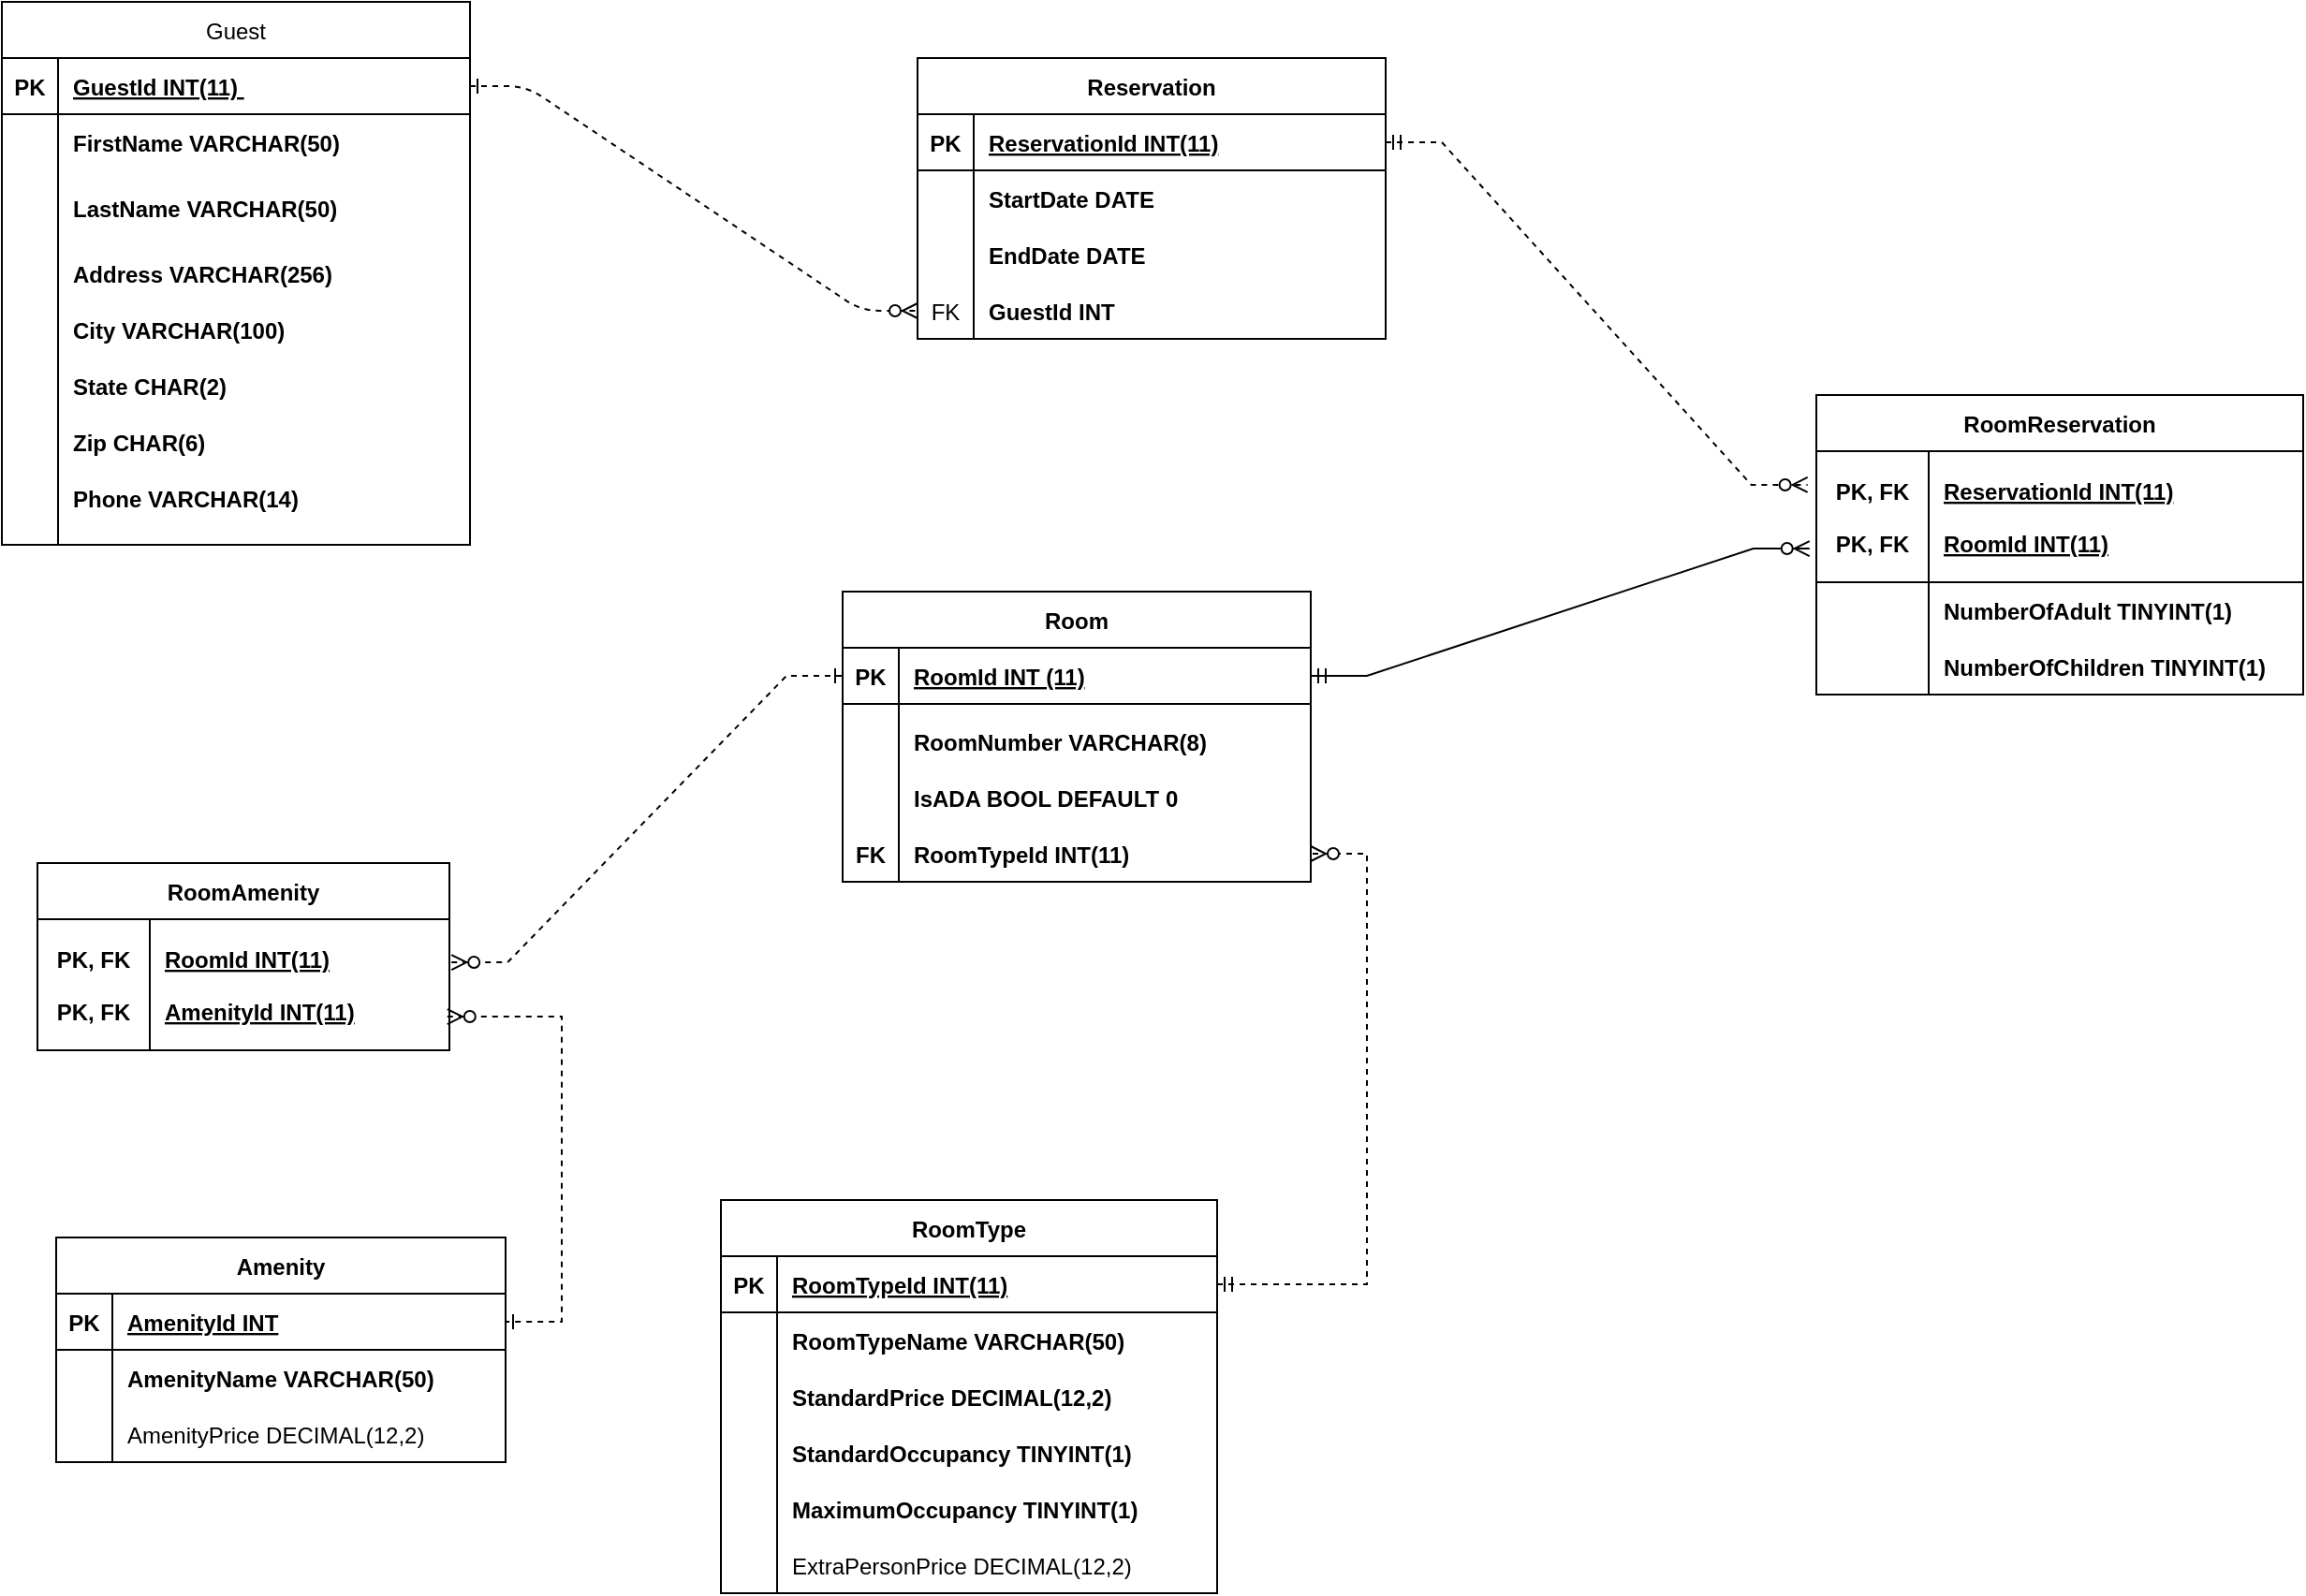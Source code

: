 <mxfile version="20.2.7" type="device"><diagram id="R2lEEEUBdFMjLlhIrx00" name="Page-1"><mxGraphModel dx="526" dy="492" grid="1" gridSize="10" guides="1" tooltips="1" connect="1" arrows="1" fold="1" page="1" pageScale="1" pageWidth="850" pageHeight="1100" math="0" shadow="0" extFonts="Permanent Marker^https://fonts.googleapis.com/css?family=Permanent+Marker"><root><mxCell id="0"/><mxCell id="1" parent="0"/><mxCell id="C-vyLk0tnHw3VtMMgP7b-1" value="" style="edgeStyle=entityRelationEdgeStyle;endArrow=ERzeroToMany;startArrow=ERone;endFill=1;startFill=0;dashed=1;" parent="1" source="C-vyLk0tnHw3VtMMgP7b-24" target="C-vyLk0tnHw3VtMMgP7b-6" edge="1"><mxGeometry width="100" height="100" relative="1" as="geometry"><mxPoint x="340" y="720" as="sourcePoint"/><mxPoint x="440" y="620" as="targetPoint"/></mxGeometry></mxCell><mxCell id="C-vyLk0tnHw3VtMMgP7b-2" value="Reservation" style="shape=table;startSize=30;container=1;collapsible=1;childLayout=tableLayout;fixedRows=1;rowLines=0;fontStyle=1;align=center;resizeLast=1;" parent="1" vertex="1"><mxGeometry x="530" y="80" width="250" height="150" as="geometry"/></mxCell><mxCell id="C-vyLk0tnHw3VtMMgP7b-3" value="" style="shape=partialRectangle;collapsible=0;dropTarget=0;pointerEvents=0;fillColor=none;points=[[0,0.5],[1,0.5]];portConstraint=eastwest;top=0;left=0;right=0;bottom=1;" parent="C-vyLk0tnHw3VtMMgP7b-2" vertex="1"><mxGeometry y="30" width="250" height="30" as="geometry"/></mxCell><mxCell id="C-vyLk0tnHw3VtMMgP7b-4" value="PK" style="shape=partialRectangle;overflow=hidden;connectable=0;fillColor=none;top=0;left=0;bottom=0;right=0;fontStyle=1;" parent="C-vyLk0tnHw3VtMMgP7b-3" vertex="1"><mxGeometry width="30" height="30" as="geometry"><mxRectangle width="30" height="30" as="alternateBounds"/></mxGeometry></mxCell><mxCell id="C-vyLk0tnHw3VtMMgP7b-5" value="ReservationId INT(11)" style="shape=partialRectangle;overflow=hidden;connectable=0;fillColor=none;top=0;left=0;bottom=0;right=0;align=left;spacingLeft=6;fontStyle=5;" parent="C-vyLk0tnHw3VtMMgP7b-3" vertex="1"><mxGeometry x="30" width="220" height="30" as="geometry"><mxRectangle width="220" height="30" as="alternateBounds"/></mxGeometry></mxCell><mxCell id="SpTqqyoofC7Fzqk1Qt4A-102" value="" style="shape=partialRectangle;collapsible=0;dropTarget=0;pointerEvents=0;fillColor=none;points=[[0,0.5],[1,0.5]];portConstraint=eastwest;top=0;left=0;right=0;bottom=0;" parent="C-vyLk0tnHw3VtMMgP7b-2" vertex="1"><mxGeometry y="60" width="250" height="30" as="geometry"/></mxCell><mxCell id="SpTqqyoofC7Fzqk1Qt4A-103" value="" style="shape=partialRectangle;overflow=hidden;connectable=0;fillColor=none;top=0;left=0;bottom=0;right=0;" parent="SpTqqyoofC7Fzqk1Qt4A-102" vertex="1"><mxGeometry width="30" height="30" as="geometry"><mxRectangle width="30" height="30" as="alternateBounds"/></mxGeometry></mxCell><mxCell id="SpTqqyoofC7Fzqk1Qt4A-104" value="StartDate DATE" style="shape=partialRectangle;overflow=hidden;connectable=0;fillColor=none;top=0;left=0;bottom=0;right=0;align=left;spacingLeft=6;fontStyle=1" parent="SpTqqyoofC7Fzqk1Qt4A-102" vertex="1"><mxGeometry x="30" width="220" height="30" as="geometry"><mxRectangle width="220" height="30" as="alternateBounds"/></mxGeometry></mxCell><mxCell id="SpTqqyoofC7Fzqk1Qt4A-105" value="" style="shape=partialRectangle;collapsible=0;dropTarget=0;pointerEvents=0;fillColor=none;points=[[0,0.5],[1,0.5]];portConstraint=eastwest;top=0;left=0;right=0;bottom=0;" parent="C-vyLk0tnHw3VtMMgP7b-2" vertex="1"><mxGeometry y="90" width="250" height="30" as="geometry"/></mxCell><mxCell id="SpTqqyoofC7Fzqk1Qt4A-106" value="" style="shape=partialRectangle;overflow=hidden;connectable=0;fillColor=none;top=0;left=0;bottom=0;right=0;" parent="SpTqqyoofC7Fzqk1Qt4A-105" vertex="1"><mxGeometry width="30" height="30" as="geometry"><mxRectangle width="30" height="30" as="alternateBounds"/></mxGeometry></mxCell><mxCell id="SpTqqyoofC7Fzqk1Qt4A-107" value="EndDate DATE" style="shape=partialRectangle;overflow=hidden;connectable=0;fillColor=none;top=0;left=0;bottom=0;right=0;align=left;spacingLeft=6;fontStyle=1" parent="SpTqqyoofC7Fzqk1Qt4A-105" vertex="1"><mxGeometry x="30" width="220" height="30" as="geometry"><mxRectangle width="220" height="30" as="alternateBounds"/></mxGeometry></mxCell><mxCell id="C-vyLk0tnHw3VtMMgP7b-6" value="" style="shape=partialRectangle;collapsible=0;dropTarget=0;pointerEvents=0;fillColor=none;points=[[0,0.5],[1,0.5]];portConstraint=eastwest;top=0;left=0;right=0;bottom=0;" parent="C-vyLk0tnHw3VtMMgP7b-2" vertex="1"><mxGeometry y="120" width="250" height="30" as="geometry"/></mxCell><mxCell id="C-vyLk0tnHw3VtMMgP7b-7" value="FK" style="shape=partialRectangle;overflow=hidden;connectable=0;fillColor=none;top=0;left=0;bottom=0;right=0;" parent="C-vyLk0tnHw3VtMMgP7b-6" vertex="1"><mxGeometry width="30" height="30" as="geometry"><mxRectangle width="30" height="30" as="alternateBounds"/></mxGeometry></mxCell><mxCell id="C-vyLk0tnHw3VtMMgP7b-8" value="GuestId INT" style="shape=partialRectangle;overflow=hidden;connectable=0;fillColor=none;top=0;left=0;bottom=0;right=0;align=left;spacingLeft=6;fontStyle=1" parent="C-vyLk0tnHw3VtMMgP7b-6" vertex="1"><mxGeometry x="30" width="220" height="30" as="geometry"><mxRectangle width="220" height="30" as="alternateBounds"/></mxGeometry></mxCell><mxCell id="C-vyLk0tnHw3VtMMgP7b-13" value="Room" style="shape=table;startSize=30;container=1;collapsible=1;childLayout=tableLayout;fixedRows=1;rowLines=0;fontStyle=1;align=center;resizeLast=1;" parent="1" vertex="1"><mxGeometry x="490" y="365" width="250" height="155" as="geometry"/></mxCell><mxCell id="C-vyLk0tnHw3VtMMgP7b-17" value="" style="shape=partialRectangle;collapsible=0;dropTarget=0;pointerEvents=0;fillColor=none;points=[[0,0.5],[1,0.5]];portConstraint=eastwest;top=0;left=0;right=0;bottom=0;" parent="C-vyLk0tnHw3VtMMgP7b-13" vertex="1"><mxGeometry y="30" width="250" height="30" as="geometry"/></mxCell><mxCell id="C-vyLk0tnHw3VtMMgP7b-18" value="" style="shape=partialRectangle;overflow=hidden;connectable=0;fillColor=none;top=0;left=0;bottom=0;right=0;" parent="C-vyLk0tnHw3VtMMgP7b-17" vertex="1"><mxGeometry width="30" height="30" as="geometry"><mxRectangle width="30" height="30" as="alternateBounds"/></mxGeometry></mxCell><mxCell id="C-vyLk0tnHw3VtMMgP7b-19" value="" style="shape=partialRectangle;overflow=hidden;connectable=0;fillColor=none;top=0;left=0;bottom=0;right=0;align=left;spacingLeft=6;fontStyle=1" parent="C-vyLk0tnHw3VtMMgP7b-17" vertex="1"><mxGeometry x="30" width="220" height="30" as="geometry"><mxRectangle width="220" height="30" as="alternateBounds"/></mxGeometry></mxCell><mxCell id="SpTqqyoofC7Fzqk1Qt4A-140" value="" style="shape=partialRectangle;collapsible=0;dropTarget=0;pointerEvents=0;fillColor=none;points=[[0,0.5],[1,0.5]];portConstraint=eastwest;top=0;left=0;right=0;bottom=0;" parent="C-vyLk0tnHw3VtMMgP7b-13" vertex="1"><mxGeometry y="60" width="250" height="40" as="geometry"/></mxCell><mxCell id="SpTqqyoofC7Fzqk1Qt4A-141" value="" style="shape=partialRectangle;overflow=hidden;connectable=0;fillColor=none;top=0;left=0;bottom=0;right=0;" parent="SpTqqyoofC7Fzqk1Qt4A-140" vertex="1"><mxGeometry width="30" height="40" as="geometry"><mxRectangle width="30" height="40" as="alternateBounds"/></mxGeometry></mxCell><mxCell id="SpTqqyoofC7Fzqk1Qt4A-142" value="RoomNumber VARCHAR(8)" style="shape=partialRectangle;overflow=hidden;connectable=0;fillColor=none;top=0;left=0;bottom=0;right=0;align=left;spacingLeft=6;fontStyle=1" parent="SpTqqyoofC7Fzqk1Qt4A-140" vertex="1"><mxGeometry x="30" width="220" height="40" as="geometry"><mxRectangle width="220" height="40" as="alternateBounds"/></mxGeometry></mxCell><mxCell id="C-vyLk0tnHw3VtMMgP7b-23" value="Guest" style="shape=table;startSize=30;container=1;collapsible=1;childLayout=tableLayout;fixedRows=1;rowLines=0;fontStyle=0;align=center;resizeLast=1;" parent="1" vertex="1"><mxGeometry x="41" y="50" width="250" height="290" as="geometry"/></mxCell><mxCell id="C-vyLk0tnHw3VtMMgP7b-24" value="" style="shape=partialRectangle;collapsible=0;dropTarget=0;pointerEvents=0;fillColor=none;points=[[0,0.5],[1,0.5]];portConstraint=eastwest;top=0;left=0;right=0;bottom=1;" parent="C-vyLk0tnHw3VtMMgP7b-23" vertex="1"><mxGeometry y="30" width="250" height="30" as="geometry"/></mxCell><mxCell id="C-vyLk0tnHw3VtMMgP7b-25" value="PK" style="shape=partialRectangle;overflow=hidden;connectable=0;fillColor=none;top=0;left=0;bottom=0;right=0;fontStyle=1;" parent="C-vyLk0tnHw3VtMMgP7b-24" vertex="1"><mxGeometry width="30" height="30" as="geometry"><mxRectangle width="30" height="30" as="alternateBounds"/></mxGeometry></mxCell><mxCell id="C-vyLk0tnHw3VtMMgP7b-26" value="GuestId INT(11) " style="shape=partialRectangle;overflow=hidden;connectable=0;fillColor=none;top=0;left=0;bottom=0;right=0;align=left;spacingLeft=6;fontStyle=5;" parent="C-vyLk0tnHw3VtMMgP7b-24" vertex="1"><mxGeometry x="30" width="220" height="30" as="geometry"><mxRectangle width="220" height="30" as="alternateBounds"/></mxGeometry></mxCell><mxCell id="C-vyLk0tnHw3VtMMgP7b-27" value="" style="shape=partialRectangle;collapsible=0;dropTarget=0;pointerEvents=0;fillColor=none;points=[[0,0.5],[1,0.5]];portConstraint=eastwest;top=0;left=0;right=0;bottom=0;" parent="C-vyLk0tnHw3VtMMgP7b-23" vertex="1"><mxGeometry y="60" width="250" height="30" as="geometry"/></mxCell><mxCell id="C-vyLk0tnHw3VtMMgP7b-28" value="" style="shape=partialRectangle;overflow=hidden;connectable=0;fillColor=none;top=0;left=0;bottom=0;right=0;" parent="C-vyLk0tnHw3VtMMgP7b-27" vertex="1"><mxGeometry width="30" height="30" as="geometry"><mxRectangle width="30" height="30" as="alternateBounds"/></mxGeometry></mxCell><mxCell id="C-vyLk0tnHw3VtMMgP7b-29" value="FirstName VARCHAR(50)" style="shape=partialRectangle;overflow=hidden;connectable=0;fillColor=none;top=0;left=0;bottom=0;right=0;align=left;spacingLeft=6;fontStyle=1" parent="C-vyLk0tnHw3VtMMgP7b-27" vertex="1"><mxGeometry x="30" width="220" height="30" as="geometry"><mxRectangle width="220" height="30" as="alternateBounds"/></mxGeometry></mxCell><mxCell id="SpTqqyoofC7Fzqk1Qt4A-6" value="" style="shape=partialRectangle;collapsible=0;dropTarget=0;pointerEvents=0;fillColor=none;points=[[0,0.5],[1,0.5]];portConstraint=eastwest;top=0;left=0;right=0;bottom=0;" parent="C-vyLk0tnHw3VtMMgP7b-23" vertex="1"><mxGeometry y="90" width="250" height="40" as="geometry"/></mxCell><mxCell id="SpTqqyoofC7Fzqk1Qt4A-7" value="" style="shape=partialRectangle;overflow=hidden;connectable=0;fillColor=none;top=0;left=0;bottom=0;right=0;" parent="SpTqqyoofC7Fzqk1Qt4A-6" vertex="1"><mxGeometry width="30" height="40" as="geometry"><mxRectangle width="30" height="40" as="alternateBounds"/></mxGeometry></mxCell><mxCell id="SpTqqyoofC7Fzqk1Qt4A-8" value="LastName VARCHAR(50)" style="shape=partialRectangle;overflow=hidden;connectable=0;fillColor=none;top=0;left=0;bottom=0;right=0;align=left;spacingLeft=6;fontStyle=1" parent="SpTqqyoofC7Fzqk1Qt4A-6" vertex="1"><mxGeometry x="30" width="220" height="40" as="geometry"><mxRectangle width="220" height="40" as="alternateBounds"/></mxGeometry></mxCell><mxCell id="SpTqqyoofC7Fzqk1Qt4A-12" value="" style="shape=partialRectangle;collapsible=0;dropTarget=0;pointerEvents=0;fillColor=none;points=[[0,0.5],[1,0.5]];portConstraint=eastwest;top=0;left=0;right=0;bottom=0;" parent="C-vyLk0tnHw3VtMMgP7b-23" vertex="1"><mxGeometry y="130" width="250" height="30" as="geometry"/></mxCell><mxCell id="SpTqqyoofC7Fzqk1Qt4A-13" value="" style="shape=partialRectangle;overflow=hidden;connectable=0;fillColor=none;top=0;left=0;bottom=0;right=0;" parent="SpTqqyoofC7Fzqk1Qt4A-12" vertex="1"><mxGeometry width="30" height="30" as="geometry"><mxRectangle width="30" height="30" as="alternateBounds"/></mxGeometry></mxCell><mxCell id="SpTqqyoofC7Fzqk1Qt4A-14" value="Address VARCHAR(256)" style="shape=partialRectangle;overflow=hidden;connectable=0;fillColor=none;top=0;left=0;bottom=0;right=0;align=left;spacingLeft=6;fontStyle=1" parent="SpTqqyoofC7Fzqk1Qt4A-12" vertex="1"><mxGeometry x="30" width="220" height="30" as="geometry"><mxRectangle width="220" height="30" as="alternateBounds"/></mxGeometry></mxCell><mxCell id="SpTqqyoofC7Fzqk1Qt4A-9" value="" style="shape=partialRectangle;collapsible=0;dropTarget=0;pointerEvents=0;fillColor=none;points=[[0,0.5],[1,0.5]];portConstraint=eastwest;top=0;left=0;right=0;bottom=0;" parent="C-vyLk0tnHw3VtMMgP7b-23" vertex="1"><mxGeometry y="160" width="250" height="30" as="geometry"/></mxCell><mxCell id="SpTqqyoofC7Fzqk1Qt4A-10" value="" style="shape=partialRectangle;overflow=hidden;connectable=0;fillColor=none;top=0;left=0;bottom=0;right=0;" parent="SpTqqyoofC7Fzqk1Qt4A-9" vertex="1"><mxGeometry width="30" height="30" as="geometry"><mxRectangle width="30" height="30" as="alternateBounds"/></mxGeometry></mxCell><mxCell id="SpTqqyoofC7Fzqk1Qt4A-11" value="City VARCHAR(100)" style="shape=partialRectangle;overflow=hidden;connectable=0;fillColor=none;top=0;left=0;bottom=0;right=0;align=left;spacingLeft=6;fontStyle=1" parent="SpTqqyoofC7Fzqk1Qt4A-9" vertex="1"><mxGeometry x="30" width="220" height="30" as="geometry"><mxRectangle width="220" height="30" as="alternateBounds"/></mxGeometry></mxCell><mxCell id="SpTqqyoofC7Fzqk1Qt4A-15" value="" style="shape=partialRectangle;collapsible=0;dropTarget=0;pointerEvents=0;fillColor=none;points=[[0,0.5],[1,0.5]];portConstraint=eastwest;top=0;left=0;right=0;bottom=0;" parent="C-vyLk0tnHw3VtMMgP7b-23" vertex="1"><mxGeometry y="190" width="250" height="30" as="geometry"/></mxCell><mxCell id="SpTqqyoofC7Fzqk1Qt4A-16" value="" style="shape=partialRectangle;overflow=hidden;connectable=0;fillColor=none;top=0;left=0;bottom=0;right=0;" parent="SpTqqyoofC7Fzqk1Qt4A-15" vertex="1"><mxGeometry width="30" height="30" as="geometry"><mxRectangle width="30" height="30" as="alternateBounds"/></mxGeometry></mxCell><mxCell id="SpTqqyoofC7Fzqk1Qt4A-17" value="State CHAR(2)" style="shape=partialRectangle;overflow=hidden;connectable=0;fillColor=none;top=0;left=0;bottom=0;right=0;align=left;spacingLeft=6;fontStyle=1" parent="SpTqqyoofC7Fzqk1Qt4A-15" vertex="1"><mxGeometry x="30" width="220" height="30" as="geometry"><mxRectangle width="220" height="30" as="alternateBounds"/></mxGeometry></mxCell><mxCell id="SpTqqyoofC7Fzqk1Qt4A-18" value="" style="shape=partialRectangle;collapsible=0;dropTarget=0;pointerEvents=0;fillColor=none;points=[[0,0.5],[1,0.5]];portConstraint=eastwest;top=0;left=0;right=0;bottom=0;" parent="C-vyLk0tnHw3VtMMgP7b-23" vertex="1"><mxGeometry y="220" width="250" height="30" as="geometry"/></mxCell><mxCell id="SpTqqyoofC7Fzqk1Qt4A-19" value="" style="shape=partialRectangle;overflow=hidden;connectable=0;fillColor=none;top=0;left=0;bottom=0;right=0;" parent="SpTqqyoofC7Fzqk1Qt4A-18" vertex="1"><mxGeometry width="30" height="30" as="geometry"><mxRectangle width="30" height="30" as="alternateBounds"/></mxGeometry></mxCell><mxCell id="SpTqqyoofC7Fzqk1Qt4A-20" value="Zip CHAR(6)" style="shape=partialRectangle;overflow=hidden;connectable=0;fillColor=none;top=0;left=0;bottom=0;right=0;align=left;spacingLeft=6;fontStyle=1" parent="SpTqqyoofC7Fzqk1Qt4A-18" vertex="1"><mxGeometry x="30" width="220" height="30" as="geometry"><mxRectangle width="220" height="30" as="alternateBounds"/></mxGeometry></mxCell><mxCell id="SpTqqyoofC7Fzqk1Qt4A-21" value="" style="shape=partialRectangle;collapsible=0;dropTarget=0;pointerEvents=0;fillColor=none;points=[[0,0.5],[1,0.5]];portConstraint=eastwest;top=0;left=0;right=0;bottom=0;" parent="C-vyLk0tnHw3VtMMgP7b-23" vertex="1"><mxGeometry y="250" width="250" height="30" as="geometry"/></mxCell><mxCell id="SpTqqyoofC7Fzqk1Qt4A-22" value="" style="shape=partialRectangle;overflow=hidden;connectable=0;fillColor=none;top=0;left=0;bottom=0;right=0;" parent="SpTqqyoofC7Fzqk1Qt4A-21" vertex="1"><mxGeometry width="30" height="30" as="geometry"><mxRectangle width="30" height="30" as="alternateBounds"/></mxGeometry></mxCell><mxCell id="SpTqqyoofC7Fzqk1Qt4A-23" value="Phone VARCHAR(14)" style="shape=partialRectangle;overflow=hidden;connectable=0;fillColor=none;top=0;left=0;bottom=0;right=0;align=left;spacingLeft=6;fontStyle=1" parent="SpTqqyoofC7Fzqk1Qt4A-21" vertex="1"><mxGeometry x="30" width="220" height="30" as="geometry"><mxRectangle width="220" height="30" as="alternateBounds"/></mxGeometry></mxCell><mxCell id="SpTqqyoofC7Fzqk1Qt4A-24" value="RoomType" style="shape=table;startSize=30;container=1;collapsible=1;childLayout=tableLayout;fixedRows=1;rowLines=0;fontStyle=1;align=center;resizeLast=1;" parent="1" vertex="1"><mxGeometry x="425" y="690" width="265" height="210" as="geometry"/></mxCell><mxCell id="SpTqqyoofC7Fzqk1Qt4A-25" value="" style="shape=tableRow;horizontal=0;startSize=0;swimlaneHead=0;swimlaneBody=0;fillColor=none;collapsible=0;dropTarget=0;points=[[0,0.5],[1,0.5]];portConstraint=eastwest;top=0;left=0;right=0;bottom=1;" parent="SpTqqyoofC7Fzqk1Qt4A-24" vertex="1"><mxGeometry y="30" width="265" height="30" as="geometry"/></mxCell><mxCell id="SpTqqyoofC7Fzqk1Qt4A-26" value="PK" style="shape=partialRectangle;connectable=0;fillColor=none;top=0;left=0;bottom=0;right=0;fontStyle=1;overflow=hidden;" parent="SpTqqyoofC7Fzqk1Qt4A-25" vertex="1"><mxGeometry width="30" height="30" as="geometry"><mxRectangle width="30" height="30" as="alternateBounds"/></mxGeometry></mxCell><mxCell id="SpTqqyoofC7Fzqk1Qt4A-27" value="RoomTypeId INT(11)" style="shape=partialRectangle;connectable=0;fillColor=none;top=0;left=0;bottom=0;right=0;align=left;spacingLeft=6;fontStyle=5;overflow=hidden;" parent="SpTqqyoofC7Fzqk1Qt4A-25" vertex="1"><mxGeometry x="30" width="235" height="30" as="geometry"><mxRectangle width="235" height="30" as="alternateBounds"/></mxGeometry></mxCell><mxCell id="SpTqqyoofC7Fzqk1Qt4A-28" value="" style="shape=tableRow;horizontal=0;startSize=0;swimlaneHead=0;swimlaneBody=0;fillColor=none;collapsible=0;dropTarget=0;points=[[0,0.5],[1,0.5]];portConstraint=eastwest;top=0;left=0;right=0;bottom=0;" parent="SpTqqyoofC7Fzqk1Qt4A-24" vertex="1"><mxGeometry y="60" width="265" height="30" as="geometry"/></mxCell><mxCell id="SpTqqyoofC7Fzqk1Qt4A-29" value="" style="shape=partialRectangle;connectable=0;fillColor=none;top=0;left=0;bottom=0;right=0;editable=1;overflow=hidden;" parent="SpTqqyoofC7Fzqk1Qt4A-28" vertex="1"><mxGeometry width="30" height="30" as="geometry"><mxRectangle width="30" height="30" as="alternateBounds"/></mxGeometry></mxCell><mxCell id="SpTqqyoofC7Fzqk1Qt4A-30" value="RoomTypeName VARCHAR(50)" style="shape=partialRectangle;connectable=0;fillColor=none;top=0;left=0;bottom=0;right=0;align=left;spacingLeft=6;overflow=hidden;fontStyle=1" parent="SpTqqyoofC7Fzqk1Qt4A-28" vertex="1"><mxGeometry x="30" width="235" height="30" as="geometry"><mxRectangle width="235" height="30" as="alternateBounds"/></mxGeometry></mxCell><mxCell id="SpTqqyoofC7Fzqk1Qt4A-31" value="" style="shape=tableRow;horizontal=0;startSize=0;swimlaneHead=0;swimlaneBody=0;fillColor=none;collapsible=0;dropTarget=0;points=[[0,0.5],[1,0.5]];portConstraint=eastwest;top=0;left=0;right=0;bottom=0;" parent="SpTqqyoofC7Fzqk1Qt4A-24" vertex="1"><mxGeometry y="90" width="265" height="30" as="geometry"/></mxCell><mxCell id="SpTqqyoofC7Fzqk1Qt4A-32" value="" style="shape=partialRectangle;connectable=0;fillColor=none;top=0;left=0;bottom=0;right=0;editable=1;overflow=hidden;" parent="SpTqqyoofC7Fzqk1Qt4A-31" vertex="1"><mxGeometry width="30" height="30" as="geometry"><mxRectangle width="30" height="30" as="alternateBounds"/></mxGeometry></mxCell><mxCell id="SpTqqyoofC7Fzqk1Qt4A-33" value="StandardPrice DECIMAL(12,2)" style="shape=partialRectangle;connectable=0;fillColor=none;top=0;left=0;bottom=0;right=0;align=left;spacingLeft=6;overflow=hidden;fontStyle=1" parent="SpTqqyoofC7Fzqk1Qt4A-31" vertex="1"><mxGeometry x="30" width="235" height="30" as="geometry"><mxRectangle width="235" height="30" as="alternateBounds"/></mxGeometry></mxCell><mxCell id="C-vyLk0tnHw3VtMMgP7b-20" value="" style="shape=partialRectangle;collapsible=0;dropTarget=0;pointerEvents=0;fillColor=none;points=[[0,0.5],[1,0.5]];portConstraint=eastwest;top=0;left=0;right=0;bottom=0;" parent="SpTqqyoofC7Fzqk1Qt4A-24" vertex="1"><mxGeometry y="120" width="265" height="30" as="geometry"/></mxCell><mxCell id="C-vyLk0tnHw3VtMMgP7b-21" value="" style="shape=partialRectangle;overflow=hidden;connectable=0;fillColor=none;top=0;left=0;bottom=0;right=0;" parent="C-vyLk0tnHw3VtMMgP7b-20" vertex="1"><mxGeometry width="30" height="30" as="geometry"><mxRectangle width="30" height="30" as="alternateBounds"/></mxGeometry></mxCell><mxCell id="C-vyLk0tnHw3VtMMgP7b-22" value="StandardOccupancy TINYINT(1)" style="shape=partialRectangle;overflow=hidden;connectable=0;fillColor=none;top=0;left=0;bottom=0;right=0;align=left;spacingLeft=6;fontStyle=1" parent="C-vyLk0tnHw3VtMMgP7b-20" vertex="1"><mxGeometry x="30" width="235" height="30" as="geometry"><mxRectangle width="235" height="30" as="alternateBounds"/></mxGeometry></mxCell><mxCell id="SpTqqyoofC7Fzqk1Qt4A-90" value="" style="shape=partialRectangle;collapsible=0;dropTarget=0;pointerEvents=0;fillColor=none;points=[[0,0.5],[1,0.5]];portConstraint=eastwest;top=0;left=0;right=0;bottom=0;" parent="SpTqqyoofC7Fzqk1Qt4A-24" vertex="1"><mxGeometry y="150" width="265" height="30" as="geometry"/></mxCell><mxCell id="SpTqqyoofC7Fzqk1Qt4A-91" value="" style="shape=partialRectangle;overflow=hidden;connectable=0;fillColor=none;top=0;left=0;bottom=0;right=0;" parent="SpTqqyoofC7Fzqk1Qt4A-90" vertex="1"><mxGeometry width="30" height="30" as="geometry"><mxRectangle width="30" height="30" as="alternateBounds"/></mxGeometry></mxCell><mxCell id="SpTqqyoofC7Fzqk1Qt4A-92" value="MaximumOccupancy TINYINT(1)" style="shape=partialRectangle;overflow=hidden;connectable=0;fillColor=none;top=0;left=0;bottom=0;right=0;align=left;spacingLeft=6;fontStyle=1" parent="SpTqqyoofC7Fzqk1Qt4A-90" vertex="1"><mxGeometry x="30" width="235" height="30" as="geometry"><mxRectangle width="235" height="30" as="alternateBounds"/></mxGeometry></mxCell><mxCell id="SpTqqyoofC7Fzqk1Qt4A-93" value="" style="shape=partialRectangle;collapsible=0;dropTarget=0;pointerEvents=0;fillColor=none;points=[[0,0.5],[1,0.5]];portConstraint=eastwest;top=0;left=0;right=0;bottom=0;" parent="SpTqqyoofC7Fzqk1Qt4A-24" vertex="1"><mxGeometry y="180" width="265" height="30" as="geometry"/></mxCell><mxCell id="SpTqqyoofC7Fzqk1Qt4A-94" value="" style="shape=partialRectangle;overflow=hidden;connectable=0;fillColor=none;top=0;left=0;bottom=0;right=0;" parent="SpTqqyoofC7Fzqk1Qt4A-93" vertex="1"><mxGeometry width="30" height="30" as="geometry"><mxRectangle width="30" height="30" as="alternateBounds"/></mxGeometry></mxCell><mxCell id="SpTqqyoofC7Fzqk1Qt4A-95" value="ExtraPersonPrice DECIMAL(12,2)" style="shape=partialRectangle;overflow=hidden;connectable=0;fillColor=none;top=0;left=0;bottom=0;right=0;align=left;spacingLeft=6;fontStyle=0" parent="SpTqqyoofC7Fzqk1Qt4A-93" vertex="1"><mxGeometry x="30" width="235" height="30" as="geometry"><mxRectangle width="235" height="30" as="alternateBounds"/></mxGeometry></mxCell><mxCell id="SpTqqyoofC7Fzqk1Qt4A-51" value="RoomReservation" style="shape=table;startSize=30;container=1;collapsible=1;childLayout=tableLayout;fixedRows=1;rowLines=0;fontStyle=1;align=center;resizeLast=1;" parent="1" vertex="1"><mxGeometry x="1010" y="260" width="260" height="160" as="geometry"/></mxCell><mxCell id="SpTqqyoofC7Fzqk1Qt4A-52" value="" style="shape=tableRow;horizontal=0;startSize=0;swimlaneHead=0;swimlaneBody=0;fillColor=none;collapsible=0;dropTarget=0;points=[[0,0.5],[1,0.5]];portConstraint=eastwest;top=0;left=0;right=0;bottom=1;" parent="SpTqqyoofC7Fzqk1Qt4A-51" vertex="1"><mxGeometry y="30" width="260" height="70" as="geometry"/></mxCell><mxCell id="SpTqqyoofC7Fzqk1Qt4A-53" value="PK, FK&#10;&#10;PK, FK" style="shape=partialRectangle;connectable=0;fillColor=none;top=0;left=0;bottom=0;right=0;fontStyle=1;overflow=hidden;" parent="SpTqqyoofC7Fzqk1Qt4A-52" vertex="1"><mxGeometry width="60" height="70" as="geometry"><mxRectangle width="60" height="70" as="alternateBounds"/></mxGeometry></mxCell><mxCell id="SpTqqyoofC7Fzqk1Qt4A-54" value="ReservationId INT(11)&#10;&#10;RoomId INT(11)" style="shape=partialRectangle;connectable=0;fillColor=none;top=0;left=0;bottom=0;right=0;align=left;spacingLeft=6;fontStyle=5;overflow=hidden;" parent="SpTqqyoofC7Fzqk1Qt4A-52" vertex="1"><mxGeometry x="60" width="200" height="70" as="geometry"><mxRectangle width="200" height="70" as="alternateBounds"/></mxGeometry></mxCell><mxCell id="SpTqqyoofC7Fzqk1Qt4A-96" value="" style="shape=partialRectangle;collapsible=0;dropTarget=0;pointerEvents=0;fillColor=none;points=[[0,0.5],[1,0.5]];portConstraint=eastwest;top=0;left=0;right=0;bottom=0;" parent="SpTqqyoofC7Fzqk1Qt4A-51" vertex="1"><mxGeometry y="100" width="260" height="30" as="geometry"/></mxCell><mxCell id="SpTqqyoofC7Fzqk1Qt4A-97" value="" style="shape=partialRectangle;overflow=hidden;connectable=0;fillColor=none;top=0;left=0;bottom=0;right=0;" parent="SpTqqyoofC7Fzqk1Qt4A-96" vertex="1"><mxGeometry width="60" height="30" as="geometry"><mxRectangle width="60" height="30" as="alternateBounds"/></mxGeometry></mxCell><mxCell id="SpTqqyoofC7Fzqk1Qt4A-98" value="NumberOfAdult TINYINT(1)" style="shape=partialRectangle;overflow=hidden;connectable=0;fillColor=none;top=0;left=0;bottom=0;right=0;align=left;spacingLeft=6;fontStyle=1" parent="SpTqqyoofC7Fzqk1Qt4A-96" vertex="1"><mxGeometry x="60" width="200" height="30" as="geometry"><mxRectangle width="200" height="30" as="alternateBounds"/></mxGeometry></mxCell><mxCell id="SpTqqyoofC7Fzqk1Qt4A-99" value="" style="shape=partialRectangle;collapsible=0;dropTarget=0;pointerEvents=0;fillColor=none;points=[[0,0.5],[1,0.5]];portConstraint=eastwest;top=0;left=0;right=0;bottom=0;" parent="SpTqqyoofC7Fzqk1Qt4A-51" vertex="1"><mxGeometry y="130" width="260" height="30" as="geometry"/></mxCell><mxCell id="SpTqqyoofC7Fzqk1Qt4A-100" value="" style="shape=partialRectangle;overflow=hidden;connectable=0;fillColor=none;top=0;left=0;bottom=0;right=0;" parent="SpTqqyoofC7Fzqk1Qt4A-99" vertex="1"><mxGeometry width="60" height="30" as="geometry"><mxRectangle width="60" height="30" as="alternateBounds"/></mxGeometry></mxCell><mxCell id="SpTqqyoofC7Fzqk1Qt4A-101" value="NumberOfChildren TINYINT(1)" style="shape=partialRectangle;overflow=hidden;connectable=0;fillColor=none;top=0;left=0;bottom=0;right=0;align=left;spacingLeft=6;fontStyle=1" parent="SpTqqyoofC7Fzqk1Qt4A-99" vertex="1"><mxGeometry x="60" width="200" height="30" as="geometry"><mxRectangle width="200" height="30" as="alternateBounds"/></mxGeometry></mxCell><mxCell id="SpTqqyoofC7Fzqk1Qt4A-64" value="Amenity" style="shape=table;startSize=30;container=1;collapsible=1;childLayout=tableLayout;fixedRows=1;rowLines=0;fontStyle=1;align=center;resizeLast=1;" parent="1" vertex="1"><mxGeometry x="70" y="710" width="240" height="120" as="geometry"/></mxCell><mxCell id="SpTqqyoofC7Fzqk1Qt4A-65" value="" style="shape=tableRow;horizontal=0;startSize=0;swimlaneHead=0;swimlaneBody=0;fillColor=none;collapsible=0;dropTarget=0;points=[[0,0.5],[1,0.5]];portConstraint=eastwest;top=0;left=0;right=0;bottom=1;" parent="SpTqqyoofC7Fzqk1Qt4A-64" vertex="1"><mxGeometry y="30" width="240" height="30" as="geometry"/></mxCell><mxCell id="SpTqqyoofC7Fzqk1Qt4A-66" value="PK" style="shape=partialRectangle;connectable=0;fillColor=none;top=0;left=0;bottom=0;right=0;fontStyle=1;overflow=hidden;" parent="SpTqqyoofC7Fzqk1Qt4A-65" vertex="1"><mxGeometry width="30" height="30" as="geometry"><mxRectangle width="30" height="30" as="alternateBounds"/></mxGeometry></mxCell><mxCell id="SpTqqyoofC7Fzqk1Qt4A-67" value="AmenityId INT" style="shape=partialRectangle;connectable=0;fillColor=none;top=0;left=0;bottom=0;right=0;align=left;spacingLeft=6;fontStyle=5;overflow=hidden;" parent="SpTqqyoofC7Fzqk1Qt4A-65" vertex="1"><mxGeometry x="30" width="210" height="30" as="geometry"><mxRectangle width="210" height="30" as="alternateBounds"/></mxGeometry></mxCell><mxCell id="SpTqqyoofC7Fzqk1Qt4A-68" value="" style="shape=tableRow;horizontal=0;startSize=0;swimlaneHead=0;swimlaneBody=0;fillColor=none;collapsible=0;dropTarget=0;points=[[0,0.5],[1,0.5]];portConstraint=eastwest;top=0;left=0;right=0;bottom=0;" parent="SpTqqyoofC7Fzqk1Qt4A-64" vertex="1"><mxGeometry y="60" width="240" height="30" as="geometry"/></mxCell><mxCell id="SpTqqyoofC7Fzqk1Qt4A-69" value="" style="shape=partialRectangle;connectable=0;fillColor=none;top=0;left=0;bottom=0;right=0;editable=1;overflow=hidden;" parent="SpTqqyoofC7Fzqk1Qt4A-68" vertex="1"><mxGeometry width="30" height="30" as="geometry"><mxRectangle width="30" height="30" as="alternateBounds"/></mxGeometry></mxCell><mxCell id="SpTqqyoofC7Fzqk1Qt4A-70" value="AmenityName VARCHAR(50)" style="shape=partialRectangle;connectable=0;fillColor=none;top=0;left=0;bottom=0;right=0;align=left;spacingLeft=6;overflow=hidden;fontStyle=1" parent="SpTqqyoofC7Fzqk1Qt4A-68" vertex="1"><mxGeometry x="30" width="210" height="30" as="geometry"><mxRectangle width="210" height="30" as="alternateBounds"/></mxGeometry></mxCell><mxCell id="SpTqqyoofC7Fzqk1Qt4A-77" value="RoomAmenity" style="shape=table;startSize=30;container=1;collapsible=1;childLayout=tableLayout;fixedRows=1;rowLines=0;fontStyle=1;align=center;resizeLast=1;" parent="1" vertex="1"><mxGeometry x="60" y="510" width="220" height="100" as="geometry"/></mxCell><mxCell id="SpTqqyoofC7Fzqk1Qt4A-78" value="" style="shape=tableRow;horizontal=0;startSize=0;swimlaneHead=0;swimlaneBody=0;fillColor=none;collapsible=0;dropTarget=0;points=[[0,0.5],[1,0.5]];portConstraint=eastwest;top=0;left=0;right=0;bottom=1;" parent="SpTqqyoofC7Fzqk1Qt4A-77" vertex="1"><mxGeometry y="30" width="220" height="70" as="geometry"/></mxCell><mxCell id="SpTqqyoofC7Fzqk1Qt4A-79" value="PK, FK&#10;&#10;PK, FK" style="shape=partialRectangle;connectable=0;fillColor=none;top=0;left=0;bottom=0;right=0;fontStyle=1;overflow=hidden;" parent="SpTqqyoofC7Fzqk1Qt4A-78" vertex="1"><mxGeometry width="60" height="70" as="geometry"><mxRectangle width="60" height="70" as="alternateBounds"/></mxGeometry></mxCell><mxCell id="SpTqqyoofC7Fzqk1Qt4A-80" value="RoomId INT(11)&#10;&#10;AmenityId INT(11)" style="shape=partialRectangle;connectable=0;fillColor=none;top=0;left=0;bottom=0;right=0;align=left;spacingLeft=6;fontStyle=5;overflow=hidden;" parent="SpTqqyoofC7Fzqk1Qt4A-78" vertex="1"><mxGeometry x="60" width="160" height="70" as="geometry"><mxRectangle width="160" height="70" as="alternateBounds"/></mxGeometry></mxCell><mxCell id="SpTqqyoofC7Fzqk1Qt4A-109" value="" style="edgeStyle=entityRelationEdgeStyle;fontSize=12;html=1;endArrow=ERzeroToMany;startArrow=ERmandOne;rounded=0;exitX=1;exitY=0.5;exitDx=0;exitDy=0;entryX=-0.018;entryY=0.257;entryDx=0;entryDy=0;entryPerimeter=0;dashed=1;" parent="1" source="C-vyLk0tnHw3VtMMgP7b-3" target="SpTqqyoofC7Fzqk1Qt4A-52" edge="1"><mxGeometry width="100" height="100" relative="1" as="geometry"><mxPoint x="720" y="510" as="sourcePoint"/><mxPoint x="820" y="410" as="targetPoint"/></mxGeometry></mxCell><mxCell id="SpTqqyoofC7Fzqk1Qt4A-130" value="" style="edgeStyle=entityRelationEdgeStyle;fontSize=12;html=1;endArrow=ERone;endFill=0;startArrow=ERzeroToMany;rounded=0;exitX=0.995;exitY=0.743;exitDx=0;exitDy=0;exitPerimeter=0;dashed=1;" parent="1" source="SpTqqyoofC7Fzqk1Qt4A-78" target="SpTqqyoofC7Fzqk1Qt4A-65" edge="1"><mxGeometry width="100" height="100" relative="1" as="geometry"><mxPoint x="290" y="567.01" as="sourcePoint"/><mxPoint x="400" y="730" as="targetPoint"/></mxGeometry></mxCell><mxCell id="tk9oDt_9cywBHOqEC38u-3" value="" style="endArrow=none;html=1;rounded=0;" parent="1" edge="1"><mxGeometry width="50" height="50" relative="1" as="geometry"><mxPoint x="71" y="330" as="sourcePoint"/><mxPoint x="71" y="340" as="targetPoint"/></mxGeometry></mxCell><mxCell id="tk9oDt_9cywBHOqEC38u-6" value="" style="shape=partialRectangle;collapsible=0;dropTarget=0;pointerEvents=0;fillColor=none;points=[[0,0.5],[1,0.5]];portConstraint=eastwest;top=0;left=0;right=0;bottom=1;" parent="1" vertex="1"><mxGeometry x="490" y="395" width="250" height="30" as="geometry"/></mxCell><mxCell id="tk9oDt_9cywBHOqEC38u-7" value="PK" style="shape=partialRectangle;overflow=hidden;connectable=0;fillColor=none;top=0;left=0;bottom=0;right=0;fontStyle=1;" parent="tk9oDt_9cywBHOqEC38u-6" vertex="1"><mxGeometry width="30" height="30" as="geometry"><mxRectangle width="30" height="30" as="alternateBounds"/></mxGeometry></mxCell><mxCell id="tk9oDt_9cywBHOqEC38u-8" value="RoomId INT (11)" style="shape=partialRectangle;overflow=hidden;connectable=0;fillColor=none;top=0;left=0;bottom=0;right=0;align=left;spacingLeft=6;fontStyle=5;" parent="tk9oDt_9cywBHOqEC38u-6" vertex="1"><mxGeometry x="30" width="220" height="30" as="geometry"><mxRectangle width="220" height="30" as="alternateBounds"/></mxGeometry></mxCell><mxCell id="tk9oDt_9cywBHOqEC38u-9" value="" style="shape=partialRectangle;collapsible=0;dropTarget=0;pointerEvents=0;fillColor=none;points=[[0,0.5],[1,0.5]];portConstraint=eastwest;top=0;left=0;right=0;bottom=0;" parent="1" vertex="1"><mxGeometry x="490" y="490" width="250" height="30" as="geometry"/></mxCell><mxCell id="tk9oDt_9cywBHOqEC38u-10" value="FK" style="shape=partialRectangle;overflow=hidden;connectable=0;fillColor=none;top=0;left=0;bottom=0;right=0;fontStyle=1" parent="tk9oDt_9cywBHOqEC38u-9" vertex="1"><mxGeometry width="30" height="30" as="geometry"><mxRectangle width="30" height="40" as="alternateBounds"/></mxGeometry></mxCell><mxCell id="tk9oDt_9cywBHOqEC38u-11" value="RoomTypeId INT(11)" style="shape=partialRectangle;overflow=hidden;connectable=0;fillColor=none;top=0;left=0;bottom=0;right=0;align=left;spacingLeft=6;fontStyle=1" parent="tk9oDt_9cywBHOqEC38u-9" vertex="1"><mxGeometry x="30" width="220" height="30" as="geometry"><mxRectangle width="220" height="40" as="alternateBounds"/></mxGeometry></mxCell><mxCell id="tk9oDt_9cywBHOqEC38u-12" value="" style="shape=partialRectangle;collapsible=0;dropTarget=0;pointerEvents=0;fillColor=none;points=[[0,0.5],[1,0.5]];portConstraint=eastwest;top=0;left=0;right=0;bottom=0;" parent="1" vertex="1"><mxGeometry x="490" y="460" width="250" height="30" as="geometry"/></mxCell><mxCell id="tk9oDt_9cywBHOqEC38u-13" value="" style="shape=partialRectangle;overflow=hidden;connectable=0;fillColor=none;top=0;left=0;bottom=0;right=0;" parent="tk9oDt_9cywBHOqEC38u-12" vertex="1"><mxGeometry width="30" height="30" as="geometry"><mxRectangle width="30" height="40" as="alternateBounds"/></mxGeometry></mxCell><mxCell id="tk9oDt_9cywBHOqEC38u-14" value="IsADA BOOL DEFAULT 0" style="shape=partialRectangle;overflow=hidden;connectable=0;fillColor=none;top=0;left=0;bottom=0;right=0;align=left;spacingLeft=6;fontStyle=1" parent="tk9oDt_9cywBHOqEC38u-12" vertex="1"><mxGeometry x="30" width="220" height="30" as="geometry"><mxRectangle width="220" height="40" as="alternateBounds"/></mxGeometry></mxCell><mxCell id="tk9oDt_9cywBHOqEC38u-15" value="" style="endArrow=none;html=1;rounded=0;exitX=0.12;exitY=0.025;exitDx=0;exitDy=0;exitPerimeter=0;" parent="1" edge="1"><mxGeometry width="50" height="50" relative="1" as="geometry"><mxPoint x="520" y="465" as="sourcePoint"/><mxPoint x="520" y="520" as="targetPoint"/></mxGeometry></mxCell><mxCell id="tk9oDt_9cywBHOqEC38u-16" value="" style="edgeStyle=entityRelationEdgeStyle;fontSize=12;html=1;endArrow=ERzeroToMany;startArrow=ERmandOne;rounded=0;exitX=1;exitY=0.5;exitDx=0;exitDy=0;entryX=-0.014;entryY=0.743;entryDx=0;entryDy=0;entryPerimeter=0;" parent="1" source="tk9oDt_9cywBHOqEC38u-6" target="SpTqqyoofC7Fzqk1Qt4A-52" edge="1"><mxGeometry width="100" height="100" relative="1" as="geometry"><mxPoint x="790" y="185" as="sourcePoint"/><mxPoint x="1016.04" y="367.99" as="targetPoint"/></mxGeometry></mxCell><mxCell id="tk9oDt_9cywBHOqEC38u-19" value="" style="edgeStyle=entityRelationEdgeStyle;fontSize=12;html=1;endArrow=ERzeroToMany;endFill=1;startArrow=ERmandOne;rounded=0;exitX=1;exitY=0.5;exitDx=0;exitDy=0;startFill=0;dashed=1;" parent="1" source="SpTqqyoofC7Fzqk1Qt4A-25" target="tk9oDt_9cywBHOqEC38u-9" edge="1"><mxGeometry width="100" height="100" relative="1" as="geometry"><mxPoint x="870" y="750" as="sourcePoint"/><mxPoint x="960" y="560" as="targetPoint"/></mxGeometry></mxCell><mxCell id="tk9oDt_9cywBHOqEC38u-21" value="" style="edgeStyle=entityRelationEdgeStyle;fontSize=12;html=1;endArrow=ERone;endFill=0;startArrow=ERzeroToMany;rounded=0;exitX=1.005;exitY=0.329;exitDx=0;exitDy=0;exitPerimeter=0;dashed=1;entryX=0;entryY=0.5;entryDx=0;entryDy=0;" parent="1" source="SpTqqyoofC7Fzqk1Qt4A-78" target="tk9oDt_9cywBHOqEC38u-6" edge="1"><mxGeometry width="100" height="100" relative="1" as="geometry"><mxPoint x="288.9" y="602.01" as="sourcePoint"/><mxPoint x="320" y="765" as="targetPoint"/></mxGeometry></mxCell><mxCell id="tk9oDt_9cywBHOqEC38u-22" value="AmenityPrice DECIMAL(12,2)" style="shape=partialRectangle;connectable=0;fillColor=none;top=0;left=0;bottom=0;right=0;align=left;spacingLeft=6;overflow=hidden;fontStyle=0" parent="1" vertex="1"><mxGeometry x="100" y="800" width="210" height="30" as="geometry"><mxRectangle width="210" height="30" as="alternateBounds"/></mxGeometry></mxCell><mxCell id="tk9oDt_9cywBHOqEC38u-23" value="" style="endArrow=none;html=1;rounded=0;" parent="1" edge="1"><mxGeometry relative="1" as="geometry"><mxPoint x="100" y="800" as="sourcePoint"/><mxPoint x="100" y="830" as="targetPoint"/></mxGeometry></mxCell></root></mxGraphModel></diagram></mxfile>
